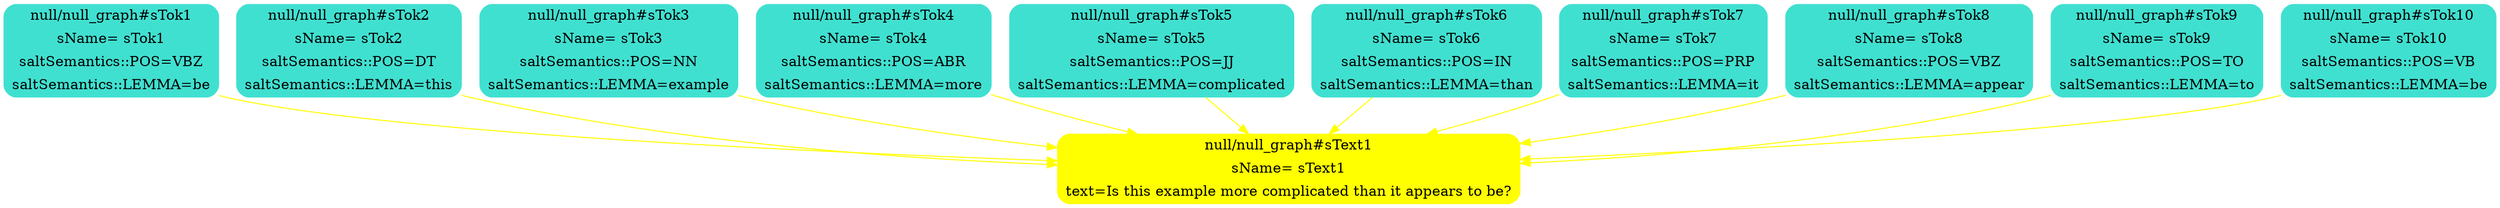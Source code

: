 digraph G {
ordering=out;
<null/null_graph#sTok1> -> <null/null_graph#sText1>[color=yellow,style=filled];
<null/null_graph#sTok2> -> <null/null_graph#sText1>[color=yellow,style=filled];
<null/null_graph#sTok3> -> <null/null_graph#sText1>[color=yellow,style=filled];
<null/null_graph#sTok4> -> <null/null_graph#sText1>[color=yellow,style=filled];
<null/null_graph#sTok5> -> <null/null_graph#sText1>[color=yellow,style=filled];
<null/null_graph#sTok6> -> <null/null_graph#sText1>[color=yellow,style=filled];
<null/null_graph#sTok7> -> <null/null_graph#sText1>[color=yellow,style=filled];
<null/null_graph#sTok8> -> <null/null_graph#sText1>[color=yellow,style=filled];
<null/null_graph#sTok9> -> <null/null_graph#sText1>[color=yellow,style=filled];
<null/null_graph#sTok10> -> <null/null_graph#sText1>[color=yellow,style=filled];
{
rank=max;
<null/null_graph#sText1>[shape=Mrecord,color=yellow,style=filled,label="{{null/null_graph#sText1}|{sName= sText1}|{text=Is this example more complicated than it appears to be?}}"];
}
{
rank=same;
<null/null_graph#sTok1>[shape=Mrecord,color=turquoise,style=filled,label="{{null/null_graph#sTok1}|{sName= sTok1}|{saltSemantics::POS=VBZ}|{saltSemantics::LEMMA=be}}"];
<null/null_graph#sTok2>[shape=Mrecord,color=turquoise,style=filled,label="{{null/null_graph#sTok2}|{sName= sTok2}|{saltSemantics::POS=DT}|{saltSemantics::LEMMA=this}}"];
<null/null_graph#sTok3>[shape=Mrecord,color=turquoise,style=filled,label="{{null/null_graph#sTok3}|{sName= sTok3}|{saltSemantics::POS=NN}|{saltSemantics::LEMMA=example}}"];
<null/null_graph#sTok4>[shape=Mrecord,color=turquoise,style=filled,label="{{null/null_graph#sTok4}|{sName= sTok4}|{saltSemantics::POS=ABR}|{saltSemantics::LEMMA=more}}"];
<null/null_graph#sTok5>[shape=Mrecord,color=turquoise,style=filled,label="{{null/null_graph#sTok5}|{sName= sTok5}|{saltSemantics::POS=JJ}|{saltSemantics::LEMMA=complicated}}"];
<null/null_graph#sTok6>[shape=Mrecord,color=turquoise,style=filled,label="{{null/null_graph#sTok6}|{sName= sTok6}|{saltSemantics::POS=IN}|{saltSemantics::LEMMA=than}}"];
<null/null_graph#sTok7>[shape=Mrecord,color=turquoise,style=filled,label="{{null/null_graph#sTok7}|{sName= sTok7}|{saltSemantics::POS=PRP}|{saltSemantics::LEMMA=it}}"];
<null/null_graph#sTok8>[shape=Mrecord,color=turquoise,style=filled,label="{{null/null_graph#sTok8}|{sName= sTok8}|{saltSemantics::POS=VBZ}|{saltSemantics::LEMMA=appear}}"];
<null/null_graph#sTok9>[shape=Mrecord,color=turquoise,style=filled,label="{{null/null_graph#sTok9}|{sName= sTok9}|{saltSemantics::POS=TO}|{saltSemantics::LEMMA=to}}"];
<null/null_graph#sTok10>[shape=Mrecord,color=turquoise,style=filled,label="{{null/null_graph#sTok10}|{sName= sTok10}|{saltSemantics::POS=VB}|{saltSemantics::LEMMA=be}}"];
}
}
